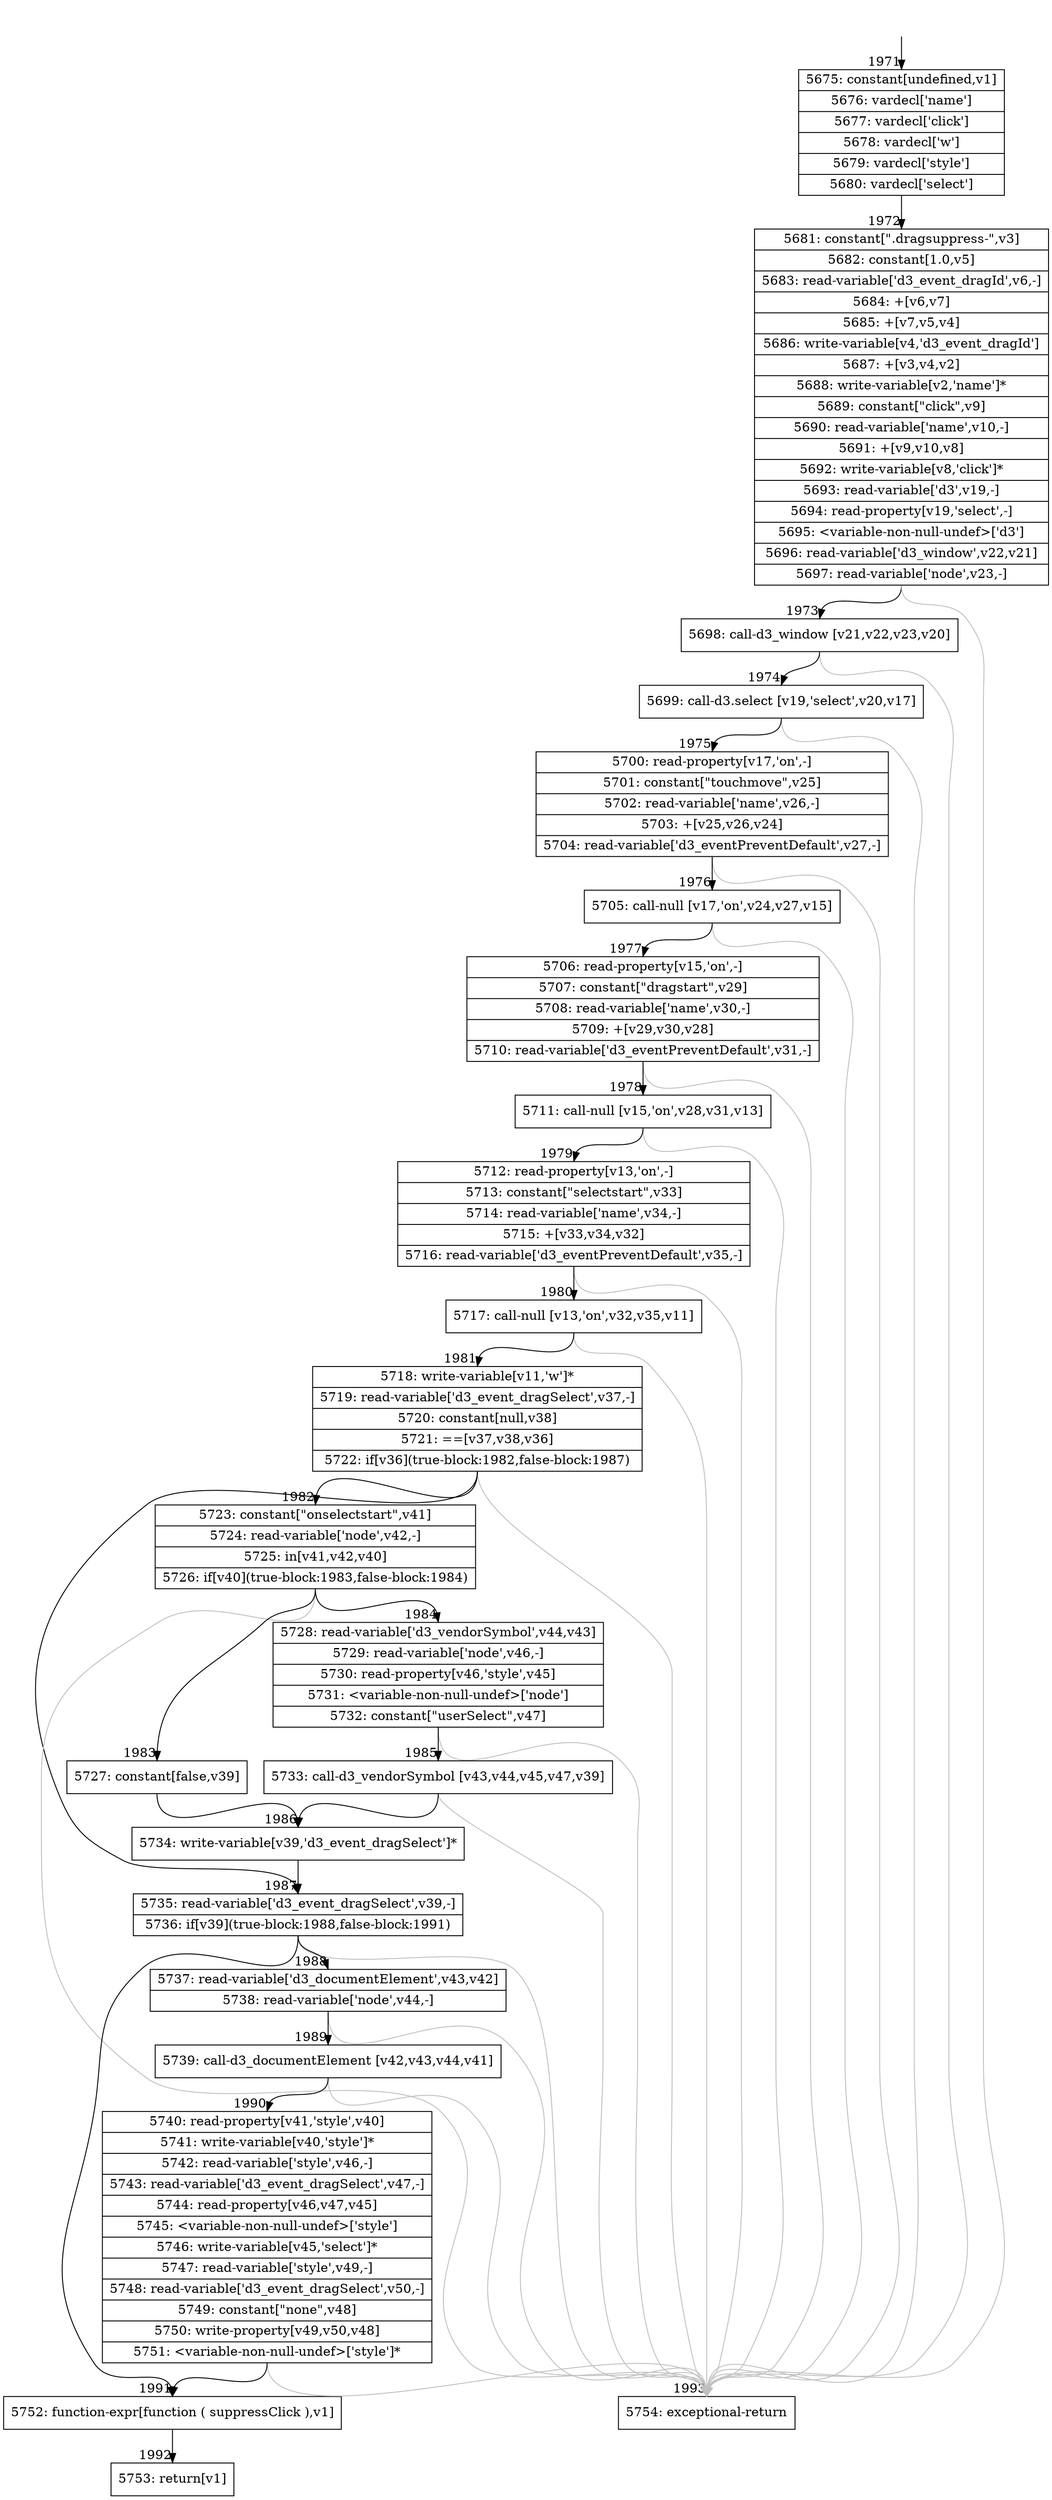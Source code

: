 digraph {
rankdir="TD"
BB_entry189[shape=none,label=""];
BB_entry189 -> BB1971 [tailport=s, headport=n, headlabel="    1971"]
BB1971 [shape=record label="{5675: constant[undefined,v1]|5676: vardecl['name']|5677: vardecl['click']|5678: vardecl['w']|5679: vardecl['style']|5680: vardecl['select']}" ] 
BB1971 -> BB1972 [tailport=s, headport=n, headlabel="      1972"]
BB1972 [shape=record label="{5681: constant[\".dragsuppress-\",v3]|5682: constant[1.0,v5]|5683: read-variable['d3_event_dragId',v6,-]|5684: +[v6,v7]|5685: +[v7,v5,v4]|5686: write-variable[v4,'d3_event_dragId']|5687: +[v3,v4,v2]|5688: write-variable[v2,'name']*|5689: constant[\"click\",v9]|5690: read-variable['name',v10,-]|5691: +[v9,v10,v8]|5692: write-variable[v8,'click']*|5693: read-variable['d3',v19,-]|5694: read-property[v19,'select',-]|5695: \<variable-non-null-undef\>['d3']|5696: read-variable['d3_window',v22,v21]|5697: read-variable['node',v23,-]}" ] 
BB1972 -> BB1973 [tailport=s, headport=n, headlabel="      1973"]
BB1972 -> BB1993 [tailport=s, headport=n, color=gray, headlabel="      1993"]
BB1973 [shape=record label="{5698: call-d3_window [v21,v22,v23,v20]}" ] 
BB1973 -> BB1974 [tailport=s, headport=n, headlabel="      1974"]
BB1973 -> BB1993 [tailport=s, headport=n, color=gray]
BB1974 [shape=record label="{5699: call-d3.select [v19,'select',v20,v17]}" ] 
BB1974 -> BB1975 [tailport=s, headport=n, headlabel="      1975"]
BB1974 -> BB1993 [tailport=s, headport=n, color=gray]
BB1975 [shape=record label="{5700: read-property[v17,'on',-]|5701: constant[\"touchmove\",v25]|5702: read-variable['name',v26,-]|5703: +[v25,v26,v24]|5704: read-variable['d3_eventPreventDefault',v27,-]}" ] 
BB1975 -> BB1976 [tailport=s, headport=n, headlabel="      1976"]
BB1975 -> BB1993 [tailport=s, headport=n, color=gray]
BB1976 [shape=record label="{5705: call-null [v17,'on',v24,v27,v15]}" ] 
BB1976 -> BB1977 [tailport=s, headport=n, headlabel="      1977"]
BB1976 -> BB1993 [tailport=s, headport=n, color=gray]
BB1977 [shape=record label="{5706: read-property[v15,'on',-]|5707: constant[\"dragstart\",v29]|5708: read-variable['name',v30,-]|5709: +[v29,v30,v28]|5710: read-variable['d3_eventPreventDefault',v31,-]}" ] 
BB1977 -> BB1978 [tailport=s, headport=n, headlabel="      1978"]
BB1977 -> BB1993 [tailport=s, headport=n, color=gray]
BB1978 [shape=record label="{5711: call-null [v15,'on',v28,v31,v13]}" ] 
BB1978 -> BB1979 [tailport=s, headport=n, headlabel="      1979"]
BB1978 -> BB1993 [tailport=s, headport=n, color=gray]
BB1979 [shape=record label="{5712: read-property[v13,'on',-]|5713: constant[\"selectstart\",v33]|5714: read-variable['name',v34,-]|5715: +[v33,v34,v32]|5716: read-variable['d3_eventPreventDefault',v35,-]}" ] 
BB1979 -> BB1980 [tailport=s, headport=n, headlabel="      1980"]
BB1979 -> BB1993 [tailport=s, headport=n, color=gray]
BB1980 [shape=record label="{5717: call-null [v13,'on',v32,v35,v11]}" ] 
BB1980 -> BB1981 [tailport=s, headport=n, headlabel="      1981"]
BB1980 -> BB1993 [tailport=s, headport=n, color=gray]
BB1981 [shape=record label="{5718: write-variable[v11,'w']*|5719: read-variable['d3_event_dragSelect',v37,-]|5720: constant[null,v38]|5721: ==[v37,v38,v36]|5722: if[v36](true-block:1982,false-block:1987)}" ] 
BB1981 -> BB1982 [tailport=s, headport=n, headlabel="      1982"]
BB1981 -> BB1987 [tailport=s, headport=n, headlabel="      1987"]
BB1981 -> BB1993 [tailport=s, headport=n, color=gray]
BB1982 [shape=record label="{5723: constant[\"onselectstart\",v41]|5724: read-variable['node',v42,-]|5725: in[v41,v42,v40]|5726: if[v40](true-block:1983,false-block:1984)}" ] 
BB1982 -> BB1983 [tailport=s, headport=n, headlabel="      1983"]
BB1982 -> BB1984 [tailport=s, headport=n, headlabel="      1984"]
BB1982 -> BB1993 [tailport=s, headport=n, color=gray]
BB1983 [shape=record label="{5727: constant[false,v39]}" ] 
BB1983 -> BB1986 [tailport=s, headport=n, headlabel="      1986"]
BB1984 [shape=record label="{5728: read-variable['d3_vendorSymbol',v44,v43]|5729: read-variable['node',v46,-]|5730: read-property[v46,'style',v45]|5731: \<variable-non-null-undef\>['node']|5732: constant[\"userSelect\",v47]}" ] 
BB1984 -> BB1985 [tailport=s, headport=n, headlabel="      1985"]
BB1984 -> BB1993 [tailport=s, headport=n, color=gray]
BB1985 [shape=record label="{5733: call-d3_vendorSymbol [v43,v44,v45,v47,v39]}" ] 
BB1985 -> BB1986 [tailport=s, headport=n]
BB1985 -> BB1993 [tailport=s, headport=n, color=gray]
BB1986 [shape=record label="{5734: write-variable[v39,'d3_event_dragSelect']*}" ] 
BB1986 -> BB1987 [tailport=s, headport=n]
BB1987 [shape=record label="{5735: read-variable['d3_event_dragSelect',v39,-]|5736: if[v39](true-block:1988,false-block:1991)}" ] 
BB1987 -> BB1988 [tailport=s, headport=n, headlabel="      1988"]
BB1987 -> BB1991 [tailport=s, headport=n, headlabel="      1991"]
BB1987 -> BB1993 [tailport=s, headport=n, color=gray]
BB1988 [shape=record label="{5737: read-variable['d3_documentElement',v43,v42]|5738: read-variable['node',v44,-]}" ] 
BB1988 -> BB1989 [tailport=s, headport=n, headlabel="      1989"]
BB1988 -> BB1993 [tailport=s, headport=n, color=gray]
BB1989 [shape=record label="{5739: call-d3_documentElement [v42,v43,v44,v41]}" ] 
BB1989 -> BB1990 [tailport=s, headport=n, headlabel="      1990"]
BB1989 -> BB1993 [tailport=s, headport=n, color=gray]
BB1990 [shape=record label="{5740: read-property[v41,'style',v40]|5741: write-variable[v40,'style']*|5742: read-variable['style',v46,-]|5743: read-variable['d3_event_dragSelect',v47,-]|5744: read-property[v46,v47,v45]|5745: \<variable-non-null-undef\>['style']|5746: write-variable[v45,'select']*|5747: read-variable['style',v49,-]|5748: read-variable['d3_event_dragSelect',v50,-]|5749: constant[\"none\",v48]|5750: write-property[v49,v50,v48]|5751: \<variable-non-null-undef\>['style']*}" ] 
BB1990 -> BB1991 [tailport=s, headport=n]
BB1990 -> BB1993 [tailport=s, headport=n, color=gray]
BB1991 [shape=record label="{5752: function-expr[function ( suppressClick ),v1]}" ] 
BB1991 -> BB1992 [tailport=s, headport=n, headlabel="      1992"]
BB1992 [shape=record label="{5753: return[v1]}" ] 
BB1993 [shape=record label="{5754: exceptional-return}" ] 
//#$~ 1156
}
